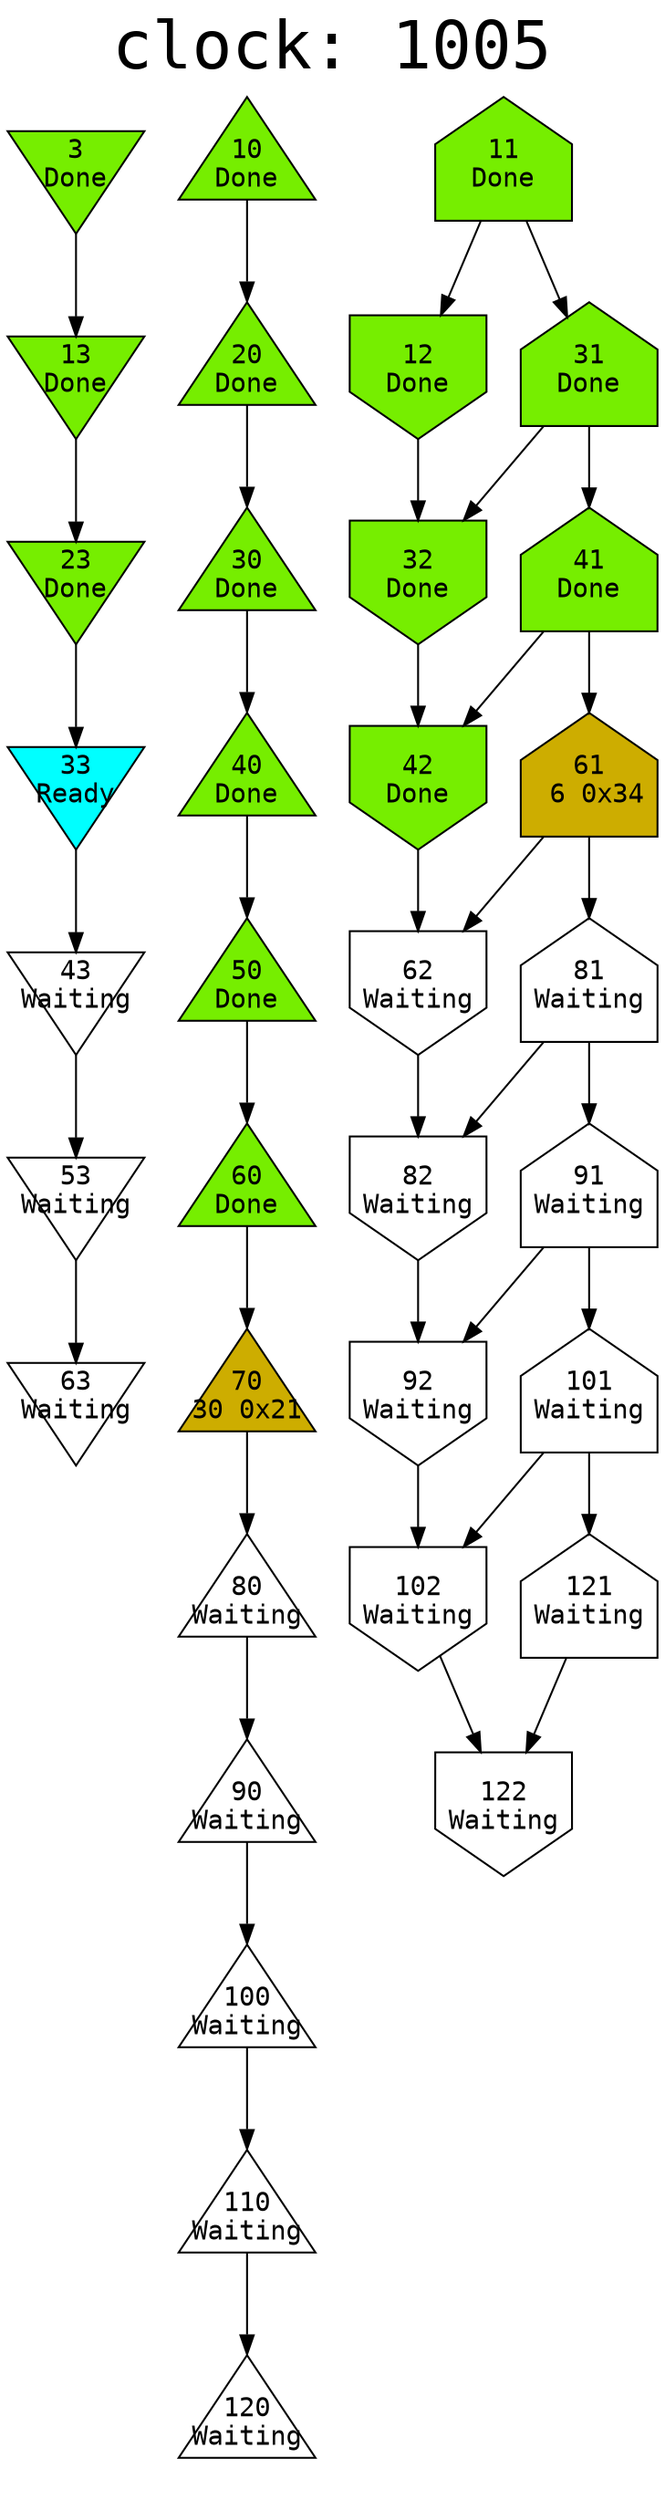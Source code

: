 digraph G{
    graph [fontname = "Courier"];
    node [fontname = "Courier",fixedsize = true,width = 1,height = 1];
    edge [fontname = "Courier"];
    labelloc="t";
    fontsize=35;
    label="clock: 1005";
    3[label="3\nDone",shape=invtriangle,style=filled,fillcolor=cyan,style=filled,fillcolor=chartreuse2];
    3 -> 13;
    10[label="10\nDone",shape=triangle,style=filled,fillcolor=cyan,style=filled,fillcolor=chartreuse2];
    10 -> 20;
    11[label="11\nDone",shape=house,style=filled,fillcolor=cyan,style=filled,fillcolor=chartreuse2];
    11 -> 12;
    11 -> 31;
    12[label="12\nDone",shape=invhouse,style=filled,fillcolor=cyan,style=filled,fillcolor=chartreuse2];
    12 -> 32;
    13[label="13\nDone",shape=invtriangle,style=filled,fillcolor=cyan,style=filled,fillcolor=chartreuse2];
    13 -> 23;
    20[label="20\nDone",shape=triangle,style=filled,fillcolor=cyan,style=filled,fillcolor=chartreuse2];
    20 -> 30;
    23[label="23\nDone",shape=invtriangle,style=filled,fillcolor=cyan,style=filled,fillcolor=chartreuse2];
    23 -> 33;
    30[label="30\nDone",shape=triangle,style=filled,fillcolor=cyan,style=filled,fillcolor=chartreuse2];
    30 -> 40;
    31[label="31\nDone",shape=house,style=filled,fillcolor=cyan,style=filled,fillcolor=chartreuse2];
    31 -> 32;
    31 -> 41;
    32[label="32\nDone",shape=invhouse,style=filled,fillcolor=cyan,style=filled,fillcolor=chartreuse2];
    32 -> 42;
    33[label="33\nReady",shape=invtriangle,style=filled,fillcolor=cyan];
    33 -> 43;
    40[label="40\nDone",shape=triangle,style=filled,fillcolor=cyan,style=filled,fillcolor=chartreuse2];
    40 -> 50;
    41[label="41\nDone",shape=house,style=filled,fillcolor=cyan,style=filled,fillcolor=chartreuse2];
    41 -> 42;
    41 -> 61;
    42[label="42\nDone",shape=invhouse,style=filled,fillcolor=cyan,style=filled,fillcolor=chartreuse2];
    42 -> 62;
    43[label="43\nWaiting",shape=invtriangle];
    43 -> 53;
    50[label="50\nDone",shape=triangle,style=filled,fillcolor=cyan,style=filled,fillcolor=chartreuse2];
    50 -> 60;
    53[label="53\nWaiting",shape=invtriangle];
    53 -> 63;
    60[label="60\nDone",shape=triangle,style=filled,fillcolor=cyan,style=filled,fillcolor=chartreuse2];
    60 -> 70;
    61[label="61\n 6 0x34",shape=house,style=filled,fillcolor=gold3];
    61 -> 62;
    61 -> 81;
    62[label="62\nWaiting",shape=invhouse];
    62 -> 82;
    63[label="63\nWaiting",shape=invtriangle];
    70[label="70\n30 0x21",shape=triangle,style=filled,fillcolor=gold3];
    70 -> 80;
    80[label="80\nWaiting",shape=triangle];
    80 -> 90;
    81[label="81\nWaiting",shape=house];
    81 -> 82;
    81 -> 91;
    82[label="82\nWaiting",shape=invhouse];
    82 -> 92;
    90[label="90\nWaiting",shape=triangle];
    90 -> 100;
    91[label="91\nWaiting",shape=house];
    91 -> 92;
    91 -> 101;
    92[label="92\nWaiting",shape=invhouse];
    92 -> 102;
    100[label="100\nWaiting",shape=triangle];
    100 -> 110;
    101[label="101\nWaiting",shape=house];
    101 -> 102;
    101 -> 121;
    102[label="102\nWaiting",shape=invhouse];
    102 -> 122;
    110[label="110\nWaiting",shape=triangle];
    110 -> 120;
    120[label="120\nWaiting",shape=triangle];
    121[label="121\nWaiting",shape=house];
    121 -> 122;
    122[label="122\nWaiting",shape=invhouse];
}
